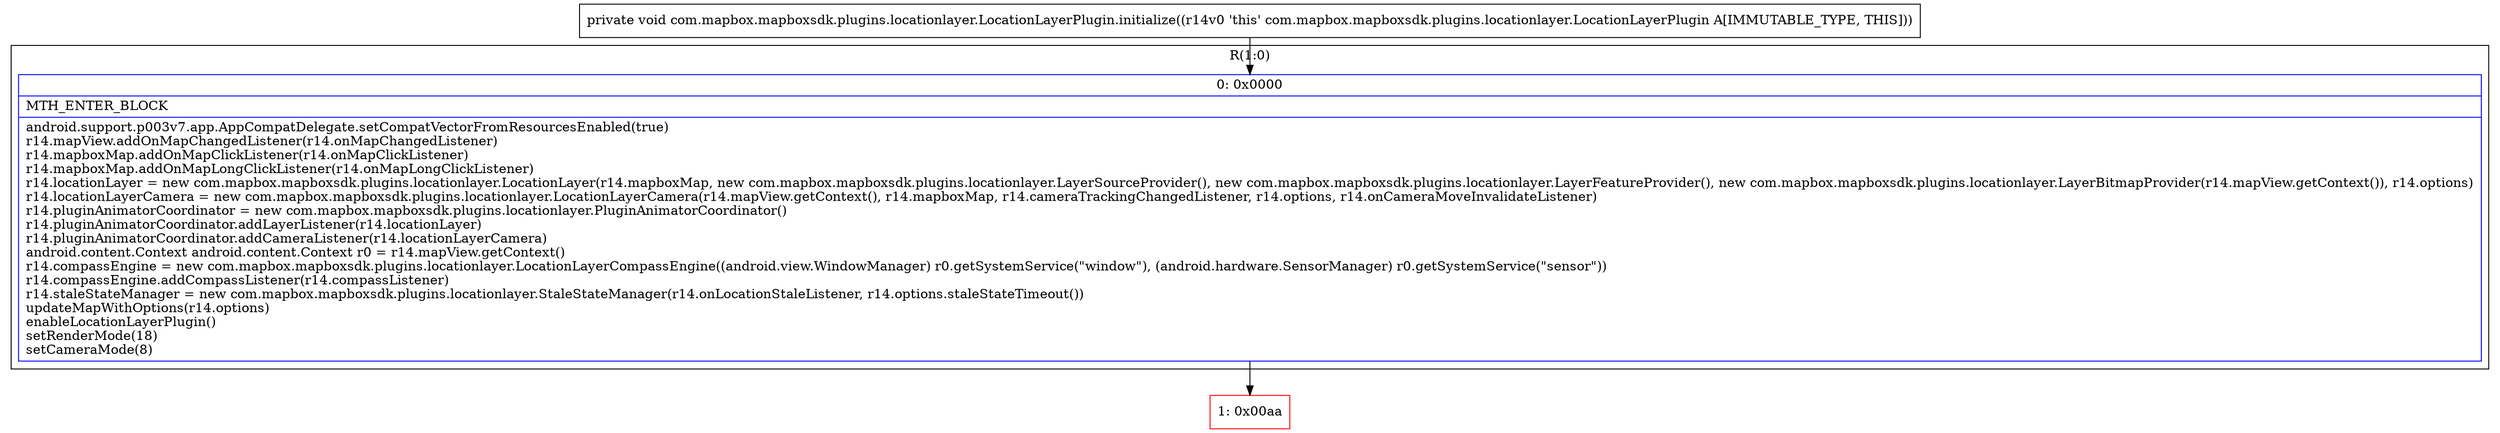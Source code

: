 digraph "CFG forcom.mapbox.mapboxsdk.plugins.locationlayer.LocationLayerPlugin.initialize()V" {
subgraph cluster_Region_186310403 {
label = "R(1:0)";
node [shape=record,color=blue];
Node_0 [shape=record,label="{0\:\ 0x0000|MTH_ENTER_BLOCK\l|android.support.p003v7.app.AppCompatDelegate.setCompatVectorFromResourcesEnabled(true)\lr14.mapView.addOnMapChangedListener(r14.onMapChangedListener)\lr14.mapboxMap.addOnMapClickListener(r14.onMapClickListener)\lr14.mapboxMap.addOnMapLongClickListener(r14.onMapLongClickListener)\lr14.locationLayer = new com.mapbox.mapboxsdk.plugins.locationlayer.LocationLayer(r14.mapboxMap, new com.mapbox.mapboxsdk.plugins.locationlayer.LayerSourceProvider(), new com.mapbox.mapboxsdk.plugins.locationlayer.LayerFeatureProvider(), new com.mapbox.mapboxsdk.plugins.locationlayer.LayerBitmapProvider(r14.mapView.getContext()), r14.options)\lr14.locationLayerCamera = new com.mapbox.mapboxsdk.plugins.locationlayer.LocationLayerCamera(r14.mapView.getContext(), r14.mapboxMap, r14.cameraTrackingChangedListener, r14.options, r14.onCameraMoveInvalidateListener)\lr14.pluginAnimatorCoordinator = new com.mapbox.mapboxsdk.plugins.locationlayer.PluginAnimatorCoordinator()\lr14.pluginAnimatorCoordinator.addLayerListener(r14.locationLayer)\lr14.pluginAnimatorCoordinator.addCameraListener(r14.locationLayerCamera)\landroid.content.Context android.content.Context r0 = r14.mapView.getContext()\lr14.compassEngine = new com.mapbox.mapboxsdk.plugins.locationlayer.LocationLayerCompassEngine((android.view.WindowManager) r0.getSystemService(\"window\"), (android.hardware.SensorManager) r0.getSystemService(\"sensor\"))\lr14.compassEngine.addCompassListener(r14.compassListener)\lr14.staleStateManager = new com.mapbox.mapboxsdk.plugins.locationlayer.StaleStateManager(r14.onLocationStaleListener, r14.options.staleStateTimeout())\lupdateMapWithOptions(r14.options)\lenableLocationLayerPlugin()\lsetRenderMode(18)\lsetCameraMode(8)\l}"];
}
Node_1 [shape=record,color=red,label="{1\:\ 0x00aa}"];
MethodNode[shape=record,label="{private void com.mapbox.mapboxsdk.plugins.locationlayer.LocationLayerPlugin.initialize((r14v0 'this' com.mapbox.mapboxsdk.plugins.locationlayer.LocationLayerPlugin A[IMMUTABLE_TYPE, THIS])) }"];
MethodNode -> Node_0;
Node_0 -> Node_1;
}

